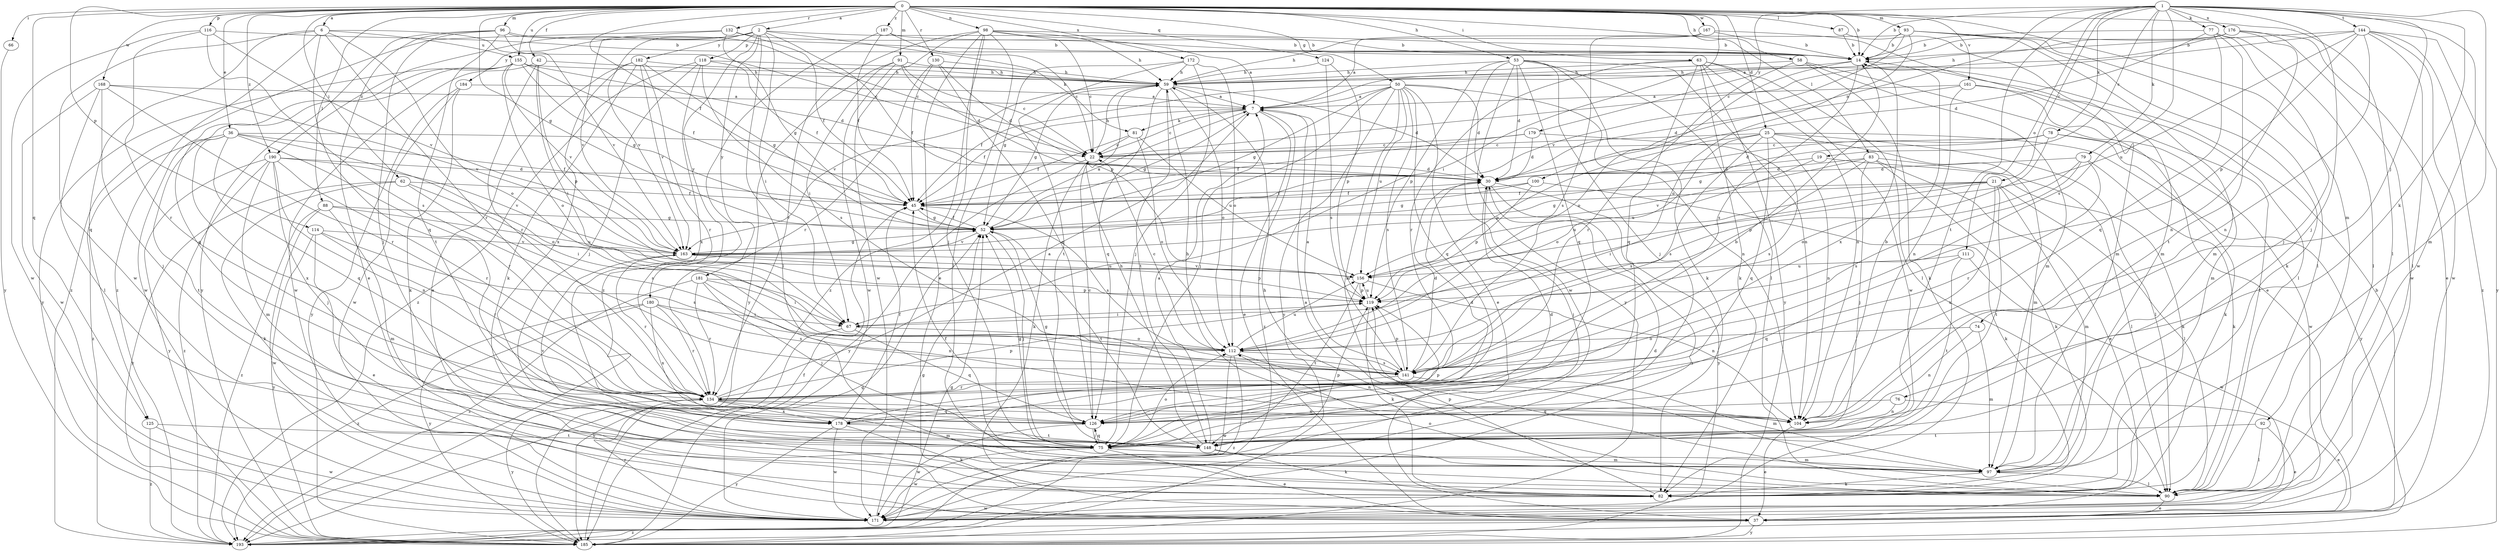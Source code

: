 strict digraph  {
0;
1;
2;
6;
7;
14;
19;
21;
22;
25;
30;
36;
37;
42;
45;
50;
52;
53;
58;
59;
62;
63;
66;
67;
74;
75;
76;
77;
78;
79;
81;
82;
83;
87;
88;
90;
91;
92;
93;
96;
97;
98;
100;
104;
111;
112;
114;
116;
118;
119;
124;
125;
126;
130;
132;
134;
141;
144;
148;
155;
156;
161;
163;
167;
168;
171;
172;
176;
178;
179;
180;
181;
182;
184;
185;
187;
190;
193;
0 -> 2  [label=a];
0 -> 6  [label=a];
0 -> 14  [label=b];
0 -> 25  [label=d];
0 -> 36  [label=e];
0 -> 42  [label=f];
0 -> 45  [label=f];
0 -> 50  [label=g];
0 -> 52  [label=g];
0 -> 53  [label=h];
0 -> 58  [label=h];
0 -> 62  [label=i];
0 -> 63  [label=i];
0 -> 66  [label=i];
0 -> 67  [label=i];
0 -> 83  [label=l];
0 -> 87  [label=l];
0 -> 88  [label=l];
0 -> 90  [label=l];
0 -> 91  [label=m];
0 -> 92  [label=m];
0 -> 93  [label=m];
0 -> 96  [label=m];
0 -> 98  [label=n];
0 -> 114  [label=p];
0 -> 116  [label=p];
0 -> 124  [label=q];
0 -> 125  [label=q];
0 -> 130  [label=r];
0 -> 132  [label=r];
0 -> 155  [label=u];
0 -> 161  [label=v];
0 -> 167  [label=w];
0 -> 168  [label=w];
0 -> 172  [label=x];
0 -> 187  [label=z];
0 -> 190  [label=z];
1 -> 14  [label=b];
1 -> 19  [label=c];
1 -> 21  [label=c];
1 -> 74  [label=j];
1 -> 75  [label=j];
1 -> 76  [label=k];
1 -> 77  [label=k];
1 -> 78  [label=k];
1 -> 79  [label=k];
1 -> 97  [label=m];
1 -> 100  [label=n];
1 -> 111  [label=o];
1 -> 141  [label=s];
1 -> 144  [label=t];
1 -> 148  [label=t];
1 -> 171  [label=w];
1 -> 176  [label=x];
1 -> 179  [label=y];
2 -> 14  [label=b];
2 -> 67  [label=i];
2 -> 81  [label=k];
2 -> 90  [label=l];
2 -> 118  [label=p];
2 -> 119  [label=p];
2 -> 163  [label=v];
2 -> 180  [label=y];
2 -> 181  [label=y];
2 -> 182  [label=y];
2 -> 184  [label=y];
2 -> 190  [label=z];
6 -> 22  [label=c];
6 -> 112  [label=o];
6 -> 125  [label=q];
6 -> 126  [label=q];
6 -> 134  [label=r];
6 -> 155  [label=u];
6 -> 171  [label=w];
6 -> 193  [label=z];
7 -> 22  [label=c];
7 -> 37  [label=e];
7 -> 45  [label=f];
7 -> 52  [label=g];
7 -> 81  [label=k];
7 -> 193  [label=z];
14 -> 59  [label=h];
14 -> 90  [label=l];
14 -> 112  [label=o];
14 -> 141  [label=s];
14 -> 178  [label=x];
19 -> 30  [label=d];
19 -> 82  [label=k];
19 -> 156  [label=u];
21 -> 45  [label=f];
21 -> 52  [label=g];
21 -> 67  [label=i];
21 -> 90  [label=l];
21 -> 97  [label=m];
21 -> 148  [label=t];
21 -> 156  [label=u];
21 -> 178  [label=x];
22 -> 30  [label=d];
22 -> 59  [label=h];
22 -> 82  [label=k];
22 -> 185  [label=y];
25 -> 22  [label=c];
25 -> 90  [label=l];
25 -> 97  [label=m];
25 -> 104  [label=n];
25 -> 112  [label=o];
25 -> 119  [label=p];
25 -> 126  [label=q];
25 -> 141  [label=s];
25 -> 185  [label=y];
30 -> 45  [label=f];
30 -> 75  [label=j];
30 -> 185  [label=y];
30 -> 193  [label=z];
36 -> 22  [label=c];
36 -> 45  [label=f];
36 -> 112  [label=o];
36 -> 126  [label=q];
36 -> 134  [label=r];
36 -> 148  [label=t];
36 -> 178  [label=x];
36 -> 193  [label=z];
37 -> 14  [label=b];
37 -> 185  [label=y];
37 -> 193  [label=z];
42 -> 59  [label=h];
42 -> 67  [label=i];
42 -> 119  [label=p];
42 -> 134  [label=r];
42 -> 171  [label=w];
45 -> 52  [label=g];
45 -> 141  [label=s];
50 -> 7  [label=a];
50 -> 30  [label=d];
50 -> 37  [label=e];
50 -> 45  [label=f];
50 -> 52  [label=g];
50 -> 75  [label=j];
50 -> 97  [label=m];
50 -> 104  [label=n];
50 -> 126  [label=q];
50 -> 141  [label=s];
50 -> 156  [label=u];
50 -> 185  [label=y];
52 -> 7  [label=a];
52 -> 45  [label=f];
52 -> 75  [label=j];
52 -> 148  [label=t];
52 -> 163  [label=v];
53 -> 30  [label=d];
53 -> 59  [label=h];
53 -> 75  [label=j];
53 -> 82  [label=k];
53 -> 90  [label=l];
53 -> 104  [label=n];
53 -> 119  [label=p];
53 -> 126  [label=q];
53 -> 171  [label=w];
53 -> 185  [label=y];
58 -> 37  [label=e];
58 -> 59  [label=h];
58 -> 82  [label=k];
58 -> 97  [label=m];
58 -> 134  [label=r];
59 -> 7  [label=a];
59 -> 30  [label=d];
59 -> 52  [label=g];
59 -> 112  [label=o];
59 -> 126  [label=q];
59 -> 148  [label=t];
59 -> 163  [label=v];
62 -> 45  [label=f];
62 -> 67  [label=i];
62 -> 82  [label=k];
62 -> 141  [label=s];
62 -> 185  [label=y];
63 -> 59  [label=h];
63 -> 82  [label=k];
63 -> 90  [label=l];
63 -> 104  [label=n];
63 -> 126  [label=q];
63 -> 134  [label=r];
63 -> 171  [label=w];
63 -> 185  [label=y];
66 -> 185  [label=y];
67 -> 112  [label=o];
67 -> 126  [label=q];
67 -> 185  [label=y];
74 -> 97  [label=m];
74 -> 104  [label=n];
74 -> 112  [label=o];
75 -> 30  [label=d];
75 -> 37  [label=e];
75 -> 52  [label=g];
75 -> 97  [label=m];
75 -> 112  [label=o];
75 -> 119  [label=p];
75 -> 126  [label=q];
75 -> 171  [label=w];
76 -> 37  [label=e];
76 -> 104  [label=n];
76 -> 126  [label=q];
77 -> 14  [label=b];
77 -> 30  [label=d];
77 -> 75  [label=j];
77 -> 90  [label=l];
77 -> 126  [label=q];
77 -> 148  [label=t];
78 -> 22  [label=c];
78 -> 30  [label=d];
78 -> 52  [label=g];
78 -> 82  [label=k];
78 -> 112  [label=o];
78 -> 171  [label=w];
79 -> 30  [label=d];
79 -> 82  [label=k];
79 -> 119  [label=p];
79 -> 134  [label=r];
79 -> 141  [label=s];
81 -> 22  [label=c];
81 -> 45  [label=f];
81 -> 112  [label=o];
81 -> 156  [label=u];
82 -> 119  [label=p];
82 -> 171  [label=w];
83 -> 30  [label=d];
83 -> 37  [label=e];
83 -> 75  [label=j];
83 -> 82  [label=k];
83 -> 90  [label=l];
83 -> 141  [label=s];
83 -> 163  [label=v];
87 -> 14  [label=b];
87 -> 97  [label=m];
88 -> 52  [label=g];
88 -> 97  [label=m];
88 -> 156  [label=u];
88 -> 171  [label=w];
88 -> 193  [label=z];
90 -> 7  [label=a];
90 -> 37  [label=e];
90 -> 59  [label=h];
90 -> 112  [label=o];
91 -> 22  [label=c];
91 -> 30  [label=d];
91 -> 59  [label=h];
91 -> 67  [label=i];
91 -> 171  [label=w];
91 -> 185  [label=y];
92 -> 37  [label=e];
92 -> 90  [label=l];
92 -> 148  [label=t];
93 -> 7  [label=a];
93 -> 14  [label=b];
93 -> 82  [label=k];
93 -> 90  [label=l];
93 -> 97  [label=m];
93 -> 112  [label=o];
93 -> 163  [label=v];
96 -> 14  [label=b];
96 -> 22  [label=c];
96 -> 37  [label=e];
96 -> 75  [label=j];
96 -> 148  [label=t];
96 -> 163  [label=v];
96 -> 185  [label=y];
97 -> 45  [label=f];
97 -> 82  [label=k];
97 -> 90  [label=l];
98 -> 7  [label=a];
98 -> 14  [label=b];
98 -> 22  [label=c];
98 -> 37  [label=e];
98 -> 59  [label=h];
98 -> 75  [label=j];
98 -> 90  [label=l];
98 -> 134  [label=r];
98 -> 171  [label=w];
98 -> 193  [label=z];
100 -> 45  [label=f];
100 -> 52  [label=g];
100 -> 82  [label=k];
100 -> 119  [label=p];
104 -> 14  [label=b];
104 -> 37  [label=e];
104 -> 59  [label=h];
111 -> 126  [label=q];
111 -> 148  [label=t];
111 -> 156  [label=u];
111 -> 171  [label=w];
112 -> 22  [label=c];
112 -> 104  [label=n];
112 -> 141  [label=s];
112 -> 156  [label=u];
112 -> 171  [label=w];
112 -> 193  [label=z];
114 -> 37  [label=e];
114 -> 134  [label=r];
114 -> 141  [label=s];
114 -> 163  [label=v];
114 -> 185  [label=y];
116 -> 14  [label=b];
116 -> 134  [label=r];
116 -> 141  [label=s];
116 -> 163  [label=v];
116 -> 171  [label=w];
118 -> 45  [label=f];
118 -> 59  [label=h];
118 -> 75  [label=j];
118 -> 141  [label=s];
118 -> 178  [label=x];
118 -> 193  [label=z];
119 -> 67  [label=i];
119 -> 82  [label=k];
119 -> 156  [label=u];
124 -> 59  [label=h];
124 -> 119  [label=p];
124 -> 141  [label=s];
125 -> 148  [label=t];
125 -> 171  [label=w];
125 -> 193  [label=z];
126 -> 22  [label=c];
126 -> 52  [label=g];
126 -> 75  [label=j];
126 -> 171  [label=w];
130 -> 30  [label=d];
130 -> 45  [label=f];
130 -> 59  [label=h];
130 -> 126  [label=q];
130 -> 134  [label=r];
132 -> 14  [label=b];
132 -> 45  [label=f];
132 -> 52  [label=g];
132 -> 163  [label=v];
132 -> 193  [label=z];
134 -> 7  [label=a];
134 -> 97  [label=m];
134 -> 104  [label=n];
134 -> 119  [label=p];
134 -> 126  [label=q];
134 -> 178  [label=x];
134 -> 185  [label=y];
141 -> 7  [label=a];
141 -> 30  [label=d];
141 -> 97  [label=m];
141 -> 119  [label=p];
141 -> 134  [label=r];
144 -> 14  [label=b];
144 -> 22  [label=c];
144 -> 90  [label=l];
144 -> 104  [label=n];
144 -> 119  [label=p];
144 -> 156  [label=u];
144 -> 171  [label=w];
144 -> 185  [label=y];
144 -> 193  [label=z];
148 -> 7  [label=a];
148 -> 59  [label=h];
148 -> 82  [label=k];
148 -> 97  [label=m];
148 -> 119  [label=p];
148 -> 163  [label=v];
155 -> 30  [label=d];
155 -> 45  [label=f];
155 -> 52  [label=g];
155 -> 59  [label=h];
155 -> 112  [label=o];
155 -> 126  [label=q];
155 -> 163  [label=v];
155 -> 171  [label=w];
155 -> 185  [label=y];
156 -> 104  [label=n];
156 -> 119  [label=p];
156 -> 148  [label=t];
156 -> 163  [label=v];
161 -> 7  [label=a];
161 -> 30  [label=d];
161 -> 90  [label=l];
161 -> 97  [label=m];
161 -> 104  [label=n];
163 -> 52  [label=g];
163 -> 119  [label=p];
163 -> 134  [label=r];
163 -> 156  [label=u];
167 -> 14  [label=b];
167 -> 59  [label=h];
167 -> 97  [label=m];
167 -> 141  [label=s];
168 -> 7  [label=a];
168 -> 75  [label=j];
168 -> 90  [label=l];
168 -> 134  [label=r];
168 -> 163  [label=v];
168 -> 171  [label=w];
171 -> 30  [label=d];
171 -> 52  [label=g];
171 -> 134  [label=r];
172 -> 52  [label=g];
172 -> 59  [label=h];
172 -> 75  [label=j];
172 -> 112  [label=o];
172 -> 148  [label=t];
176 -> 7  [label=a];
176 -> 14  [label=b];
176 -> 37  [label=e];
176 -> 59  [label=h];
176 -> 104  [label=n];
176 -> 171  [label=w];
178 -> 14  [label=b];
178 -> 30  [label=d];
178 -> 45  [label=f];
178 -> 82  [label=k];
178 -> 148  [label=t];
178 -> 171  [label=w];
178 -> 185  [label=y];
179 -> 22  [label=c];
179 -> 30  [label=d];
179 -> 45  [label=f];
179 -> 141  [label=s];
180 -> 67  [label=i];
180 -> 134  [label=r];
180 -> 141  [label=s];
180 -> 178  [label=x];
180 -> 185  [label=y];
180 -> 193  [label=z];
181 -> 67  [label=i];
181 -> 75  [label=j];
181 -> 104  [label=n];
181 -> 119  [label=p];
181 -> 134  [label=r];
181 -> 193  [label=z];
182 -> 37  [label=e];
182 -> 52  [label=g];
182 -> 59  [label=h];
182 -> 82  [label=k];
182 -> 134  [label=r];
182 -> 163  [label=v];
182 -> 178  [label=x];
184 -> 7  [label=a];
184 -> 82  [label=k];
184 -> 171  [label=w];
184 -> 185  [label=y];
185 -> 45  [label=f];
185 -> 52  [label=g];
187 -> 14  [label=b];
187 -> 22  [label=c];
187 -> 45  [label=f];
187 -> 193  [label=z];
190 -> 30  [label=d];
190 -> 75  [label=j];
190 -> 97  [label=m];
190 -> 104  [label=n];
190 -> 134  [label=r];
190 -> 163  [label=v];
190 -> 185  [label=y];
190 -> 193  [label=z];
193 -> 52  [label=g];
}
